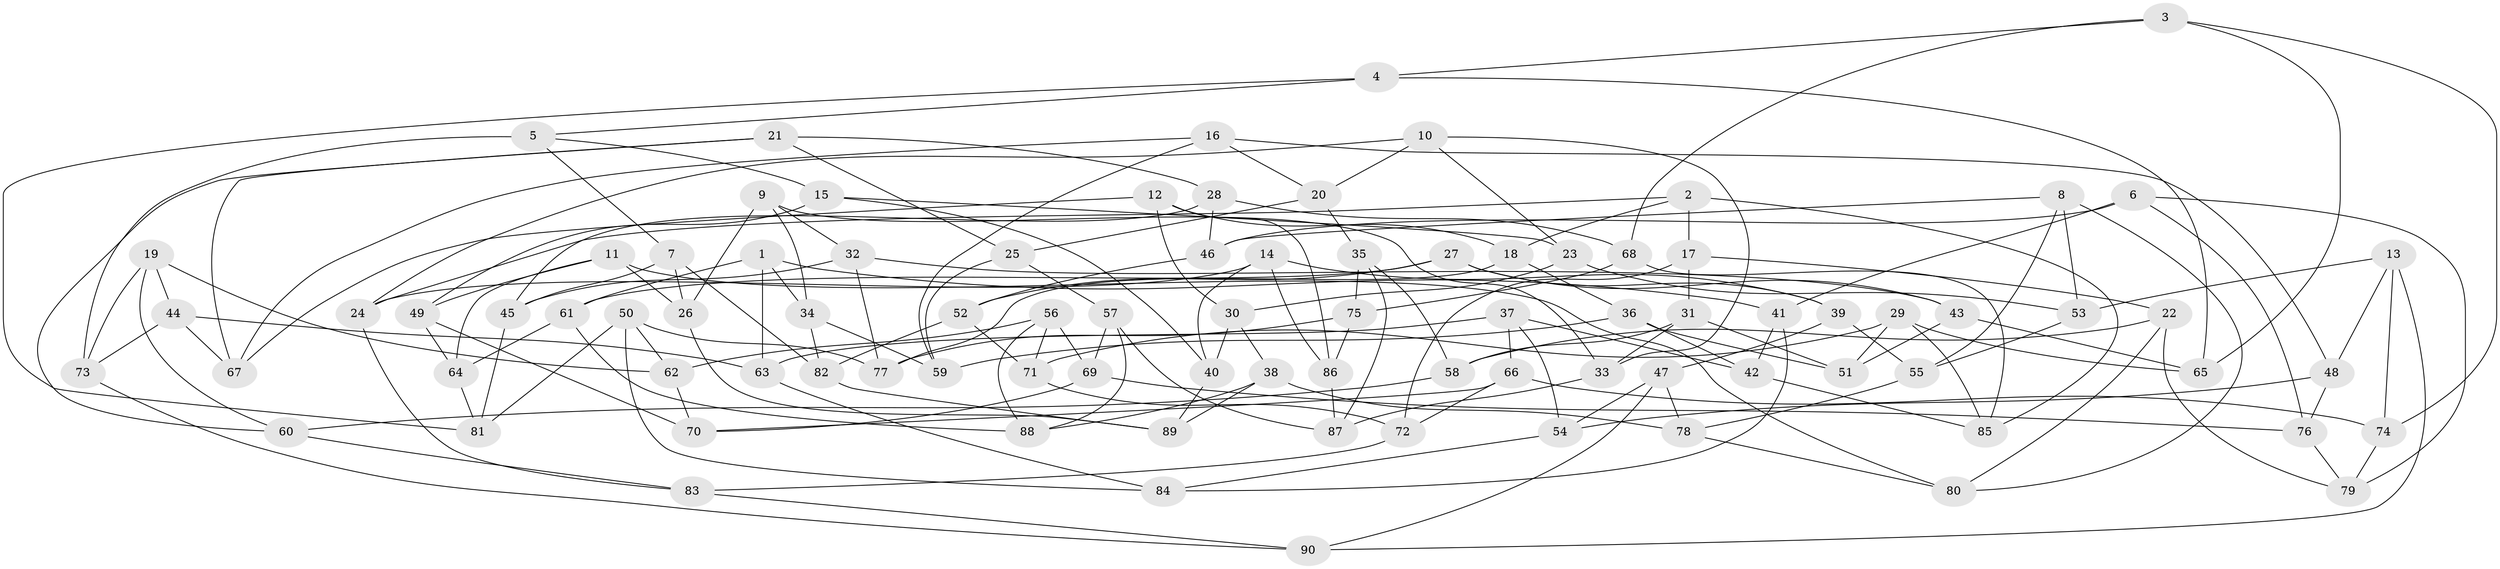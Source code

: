 // Generated by graph-tools (version 1.1) at 2025/02/03/09/25 03:02:55]
// undirected, 90 vertices, 180 edges
graph export_dot {
graph [start="1"]
  node [color=gray90,style=filled];
  1;
  2;
  3;
  4;
  5;
  6;
  7;
  8;
  9;
  10;
  11;
  12;
  13;
  14;
  15;
  16;
  17;
  18;
  19;
  20;
  21;
  22;
  23;
  24;
  25;
  26;
  27;
  28;
  29;
  30;
  31;
  32;
  33;
  34;
  35;
  36;
  37;
  38;
  39;
  40;
  41;
  42;
  43;
  44;
  45;
  46;
  47;
  48;
  49;
  50;
  51;
  52;
  53;
  54;
  55;
  56;
  57;
  58;
  59;
  60;
  61;
  62;
  63;
  64;
  65;
  66;
  67;
  68;
  69;
  70;
  71;
  72;
  73;
  74;
  75;
  76;
  77;
  78;
  79;
  80;
  81;
  82;
  83;
  84;
  85;
  86;
  87;
  88;
  89;
  90;
  1 -- 34;
  1 -- 41;
  1 -- 61;
  1 -- 63;
  2 -- 24;
  2 -- 85;
  2 -- 17;
  2 -- 18;
  3 -- 74;
  3 -- 65;
  3 -- 4;
  3 -- 68;
  4 -- 81;
  4 -- 65;
  4 -- 5;
  5 -- 15;
  5 -- 73;
  5 -- 7;
  6 -- 76;
  6 -- 46;
  6 -- 79;
  6 -- 41;
  7 -- 82;
  7 -- 45;
  7 -- 26;
  8 -- 80;
  8 -- 53;
  8 -- 55;
  8 -- 46;
  9 -- 32;
  9 -- 26;
  9 -- 33;
  9 -- 34;
  10 -- 20;
  10 -- 33;
  10 -- 23;
  10 -- 24;
  11 -- 49;
  11 -- 80;
  11 -- 64;
  11 -- 26;
  12 -- 18;
  12 -- 86;
  12 -- 30;
  12 -- 67;
  13 -- 90;
  13 -- 74;
  13 -- 48;
  13 -- 53;
  14 -- 86;
  14 -- 24;
  14 -- 39;
  14 -- 40;
  15 -- 40;
  15 -- 49;
  15 -- 23;
  16 -- 67;
  16 -- 48;
  16 -- 59;
  16 -- 20;
  17 -- 31;
  17 -- 22;
  17 -- 72;
  18 -- 36;
  18 -- 77;
  19 -- 60;
  19 -- 44;
  19 -- 62;
  19 -- 73;
  20 -- 25;
  20 -- 35;
  21 -- 60;
  21 -- 28;
  21 -- 25;
  21 -- 67;
  22 -- 58;
  22 -- 80;
  22 -- 79;
  23 -- 53;
  23 -- 30;
  24 -- 83;
  25 -- 59;
  25 -- 57;
  26 -- 89;
  27 -- 39;
  27 -- 52;
  27 -- 61;
  27 -- 43;
  28 -- 68;
  28 -- 45;
  28 -- 46;
  29 -- 65;
  29 -- 71;
  29 -- 85;
  29 -- 51;
  30 -- 38;
  30 -- 40;
  31 -- 58;
  31 -- 51;
  31 -- 33;
  32 -- 77;
  32 -- 45;
  32 -- 43;
  33 -- 87;
  34 -- 82;
  34 -- 59;
  35 -- 58;
  35 -- 75;
  35 -- 87;
  36 -- 42;
  36 -- 59;
  36 -- 51;
  37 -- 54;
  37 -- 63;
  37 -- 42;
  37 -- 66;
  38 -- 88;
  38 -- 78;
  38 -- 89;
  39 -- 55;
  39 -- 47;
  40 -- 89;
  41 -- 42;
  41 -- 84;
  42 -- 85;
  43 -- 65;
  43 -- 51;
  44 -- 63;
  44 -- 67;
  44 -- 73;
  45 -- 81;
  46 -- 52;
  47 -- 78;
  47 -- 54;
  47 -- 90;
  48 -- 54;
  48 -- 76;
  49 -- 64;
  49 -- 70;
  50 -- 81;
  50 -- 77;
  50 -- 84;
  50 -- 62;
  52 -- 71;
  52 -- 82;
  53 -- 55;
  54 -- 84;
  55 -- 78;
  56 -- 71;
  56 -- 62;
  56 -- 88;
  56 -- 69;
  57 -- 88;
  57 -- 87;
  57 -- 69;
  58 -- 60;
  60 -- 83;
  61 -- 64;
  61 -- 88;
  62 -- 70;
  63 -- 84;
  64 -- 81;
  66 -- 72;
  66 -- 74;
  66 -- 70;
  68 -- 75;
  68 -- 85;
  69 -- 70;
  69 -- 76;
  71 -- 72;
  72 -- 83;
  73 -- 90;
  74 -- 79;
  75 -- 86;
  75 -- 77;
  76 -- 79;
  78 -- 80;
  82 -- 89;
  83 -- 90;
  86 -- 87;
}
